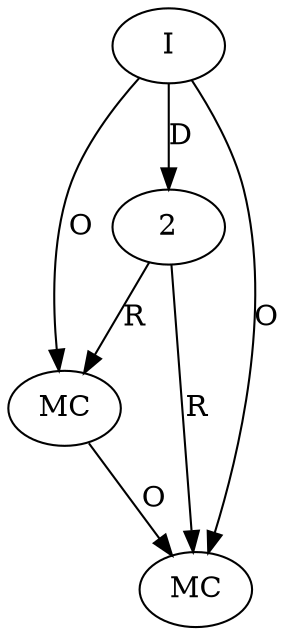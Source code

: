 digraph "AUG" {

  1 [ label="MC" s="start()" t="StopWatch" l="75" ];
  2 [ t="StopWatch" n="watch" ];
  3 [ label="MC" s="stop()" t="StopWatch" l="83" ];
  4 [ label="I" t="StopWatch" l="74" ];
  4 -> 1 [ label="O" ];
  2 -> 1 [ label="R" ];
  4 -> 2 [ label="D" ];
  1 -> 3 [ label="O" ];
  2 -> 3 [ label="R" ];
  4 -> 3 [ label="O" ];
}
